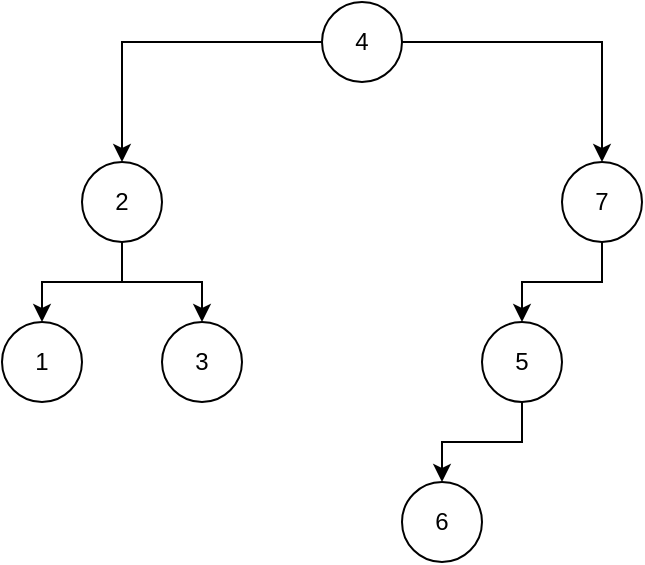 <mxfile version="15.8.2" type="github">
  <diagram id="JKiojEG04hJxVTyTOm26" name="Page-1">
    <mxGraphModel dx="1420" dy="882" grid="1" gridSize="10" guides="1" tooltips="1" connect="1" arrows="1" fold="1" page="1" pageScale="1" pageWidth="850" pageHeight="1100" math="0" shadow="0">
      <root>
        <mxCell id="0" />
        <mxCell id="1" parent="0" />
        <mxCell id="aWYfhegnwMpiaIwwyxBW-9" style="edgeStyle=orthogonalEdgeStyle;rounded=0;orthogonalLoop=1;jettySize=auto;html=1;entryX=0.5;entryY=0;entryDx=0;entryDy=0;" edge="1" parent="1" source="aWYfhegnwMpiaIwwyxBW-1" target="aWYfhegnwMpiaIwwyxBW-3">
          <mxGeometry relative="1" as="geometry" />
        </mxCell>
        <mxCell id="aWYfhegnwMpiaIwwyxBW-10" style="edgeStyle=orthogonalEdgeStyle;rounded=0;orthogonalLoop=1;jettySize=auto;html=1;entryX=0.5;entryY=0;entryDx=0;entryDy=0;" edge="1" parent="1" source="aWYfhegnwMpiaIwwyxBW-1" target="aWYfhegnwMpiaIwwyxBW-4">
          <mxGeometry relative="1" as="geometry" />
        </mxCell>
        <mxCell id="aWYfhegnwMpiaIwwyxBW-1" value="4" style="ellipse;whiteSpace=wrap;html=1;" vertex="1" parent="1">
          <mxGeometry x="400" y="120" width="40" height="40" as="geometry" />
        </mxCell>
        <mxCell id="aWYfhegnwMpiaIwwyxBW-11" style="edgeStyle=orthogonalEdgeStyle;rounded=0;orthogonalLoop=1;jettySize=auto;html=1;entryX=0.5;entryY=0;entryDx=0;entryDy=0;" edge="1" parent="1" source="aWYfhegnwMpiaIwwyxBW-3" target="aWYfhegnwMpiaIwwyxBW-5">
          <mxGeometry relative="1" as="geometry" />
        </mxCell>
        <mxCell id="aWYfhegnwMpiaIwwyxBW-12" style="edgeStyle=orthogonalEdgeStyle;rounded=0;orthogonalLoop=1;jettySize=auto;html=1;entryX=0.5;entryY=0;entryDx=0;entryDy=0;" edge="1" parent="1" source="aWYfhegnwMpiaIwwyxBW-3" target="aWYfhegnwMpiaIwwyxBW-6">
          <mxGeometry relative="1" as="geometry" />
        </mxCell>
        <mxCell id="aWYfhegnwMpiaIwwyxBW-3" value="2" style="ellipse;whiteSpace=wrap;html=1;" vertex="1" parent="1">
          <mxGeometry x="280" y="200" width="40" height="40" as="geometry" />
        </mxCell>
        <mxCell id="aWYfhegnwMpiaIwwyxBW-13" style="edgeStyle=orthogonalEdgeStyle;rounded=0;orthogonalLoop=1;jettySize=auto;html=1;entryX=0.5;entryY=0;entryDx=0;entryDy=0;" edge="1" parent="1" source="aWYfhegnwMpiaIwwyxBW-4" target="aWYfhegnwMpiaIwwyxBW-7">
          <mxGeometry relative="1" as="geometry" />
        </mxCell>
        <mxCell id="aWYfhegnwMpiaIwwyxBW-4" value="7" style="ellipse;whiteSpace=wrap;html=1;" vertex="1" parent="1">
          <mxGeometry x="520" y="200" width="40" height="40" as="geometry" />
        </mxCell>
        <mxCell id="aWYfhegnwMpiaIwwyxBW-5" value="1" style="ellipse;whiteSpace=wrap;html=1;" vertex="1" parent="1">
          <mxGeometry x="240" y="280" width="40" height="40" as="geometry" />
        </mxCell>
        <mxCell id="aWYfhegnwMpiaIwwyxBW-6" value="3" style="ellipse;whiteSpace=wrap;html=1;" vertex="1" parent="1">
          <mxGeometry x="320" y="280" width="40" height="40" as="geometry" />
        </mxCell>
        <mxCell id="aWYfhegnwMpiaIwwyxBW-15" style="edgeStyle=orthogonalEdgeStyle;rounded=0;orthogonalLoop=1;jettySize=auto;html=1;entryX=0.5;entryY=0;entryDx=0;entryDy=0;" edge="1" parent="1" source="aWYfhegnwMpiaIwwyxBW-7" target="aWYfhegnwMpiaIwwyxBW-8">
          <mxGeometry relative="1" as="geometry" />
        </mxCell>
        <mxCell id="aWYfhegnwMpiaIwwyxBW-7" value="5" style="ellipse;whiteSpace=wrap;html=1;" vertex="1" parent="1">
          <mxGeometry x="480" y="280" width="40" height="40" as="geometry" />
        </mxCell>
        <mxCell id="aWYfhegnwMpiaIwwyxBW-8" value="6" style="ellipse;whiteSpace=wrap;html=1;" vertex="1" parent="1">
          <mxGeometry x="440" y="360" width="40" height="40" as="geometry" />
        </mxCell>
      </root>
    </mxGraphModel>
  </diagram>
</mxfile>
